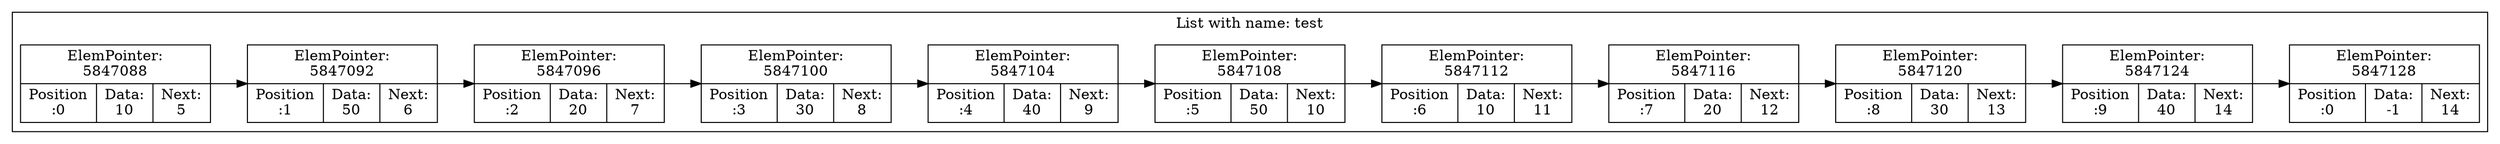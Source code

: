 digraph G{
rankdir=LR;
subgraph clusterlist {
0 [shape=record, label="ElemPointer:\n5847088 | {Position\n:0 | Data:\n10 | Next:\n5}"];
1 [shape=record, label="ElemPointer:\n5847092 | {Position\n:50 | Data:\n6 | Next:\n5}"];
0->1
1 [shape=record, label="ElemPointer:\n5847092 | {Position\n:1 | Data:\n50 | Next:\n6}"];
2 [shape=record, label="ElemPointer:\n5847096 | {Position\n:20 | Data:\n7 | Next:\n6}"];
1->2
2 [shape=record, label="ElemPointer:\n5847096 | {Position\n:2 | Data:\n20 | Next:\n7}"];
3 [shape=record, label="ElemPointer:\n5847100 | {Position\n:30 | Data:\n8 | Next:\n7}"];
2->3
3 [shape=record, label="ElemPointer:\n5847100 | {Position\n:3 | Data:\n30 | Next:\n8}"];
4 [shape=record, label="ElemPointer:\n5847104 | {Position\n:40 | Data:\n9 | Next:\n8}"];
3->4
4 [shape=record, label="ElemPointer:\n5847104 | {Position\n:4 | Data:\n40 | Next:\n9}"];
5 [shape=record, label="ElemPointer:\n5847108 | {Position\n:50 | Data:\n10 | Next:\n9}"];
4->5
5 [shape=record, label="ElemPointer:\n5847108 | {Position\n:5 | Data:\n50 | Next:\n10}"];
6 [shape=record, label="ElemPointer:\n5847112 | {Position\n:10 | Data:\n11 | Next:\n10}"];
5->6
6 [shape=record, label="ElemPointer:\n5847112 | {Position\n:6 | Data:\n10 | Next:\n11}"];
7 [shape=record, label="ElemPointer:\n5847116 | {Position\n:20 | Data:\n12 | Next:\n11}"];
6->7
7 [shape=record, label="ElemPointer:\n5847116 | {Position\n:7 | Data:\n20 | Next:\n12}"];
8 [shape=record, label="ElemPointer:\n5847120 | {Position\n:30 | Data:\n13 | Next:\n12}"];
7->8
8 [shape=record, label="ElemPointer:\n5847120 | {Position\n:8 | Data:\n30 | Next:\n13}"];
9 [shape=record, label="ElemPointer:\n5847124 | {Position\n:40 | Data:\n14 | Next:\n13}"];
8->9
9 [shape=record, label="ElemPointer:\n5847124 | {Position\n:9 | Data:\n40 | Next:\n14}"];
10 [shape=record, label="ElemPointer:\n5847128 | {Position\n:0 | Data:\n-1 | Next:\n14}"];
9->10
label = "List with name: test"}
}
